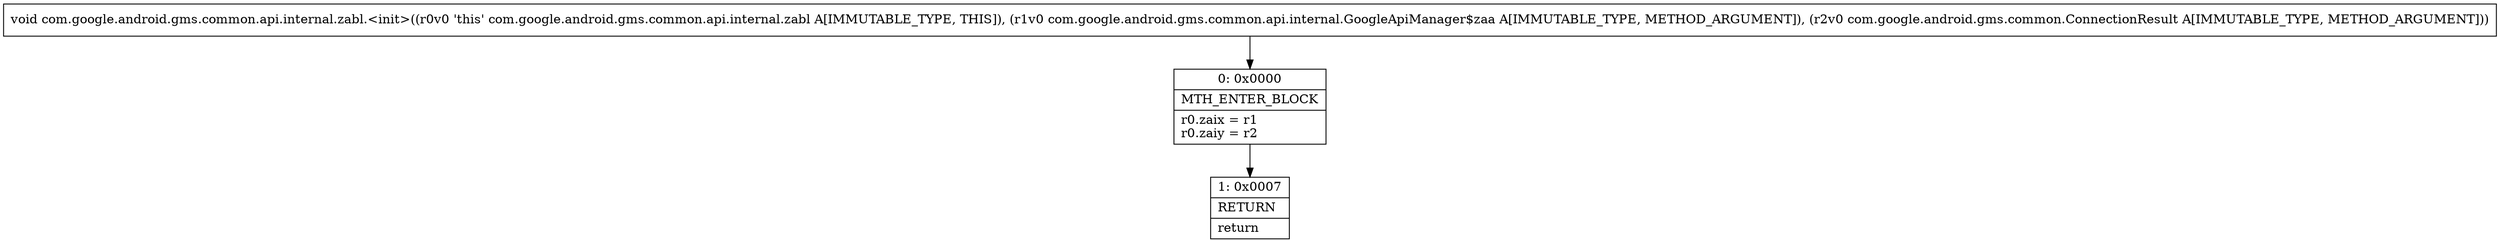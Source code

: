 digraph "CFG forcom.google.android.gms.common.api.internal.zabl.\<init\>(Lcom\/google\/android\/gms\/common\/api\/internal\/GoogleApiManager$zaa;Lcom\/google\/android\/gms\/common\/ConnectionResult;)V" {
Node_0 [shape=record,label="{0\:\ 0x0000|MTH_ENTER_BLOCK\l|r0.zaix = r1\lr0.zaiy = r2\l}"];
Node_1 [shape=record,label="{1\:\ 0x0007|RETURN\l|return\l}"];
MethodNode[shape=record,label="{void com.google.android.gms.common.api.internal.zabl.\<init\>((r0v0 'this' com.google.android.gms.common.api.internal.zabl A[IMMUTABLE_TYPE, THIS]), (r1v0 com.google.android.gms.common.api.internal.GoogleApiManager$zaa A[IMMUTABLE_TYPE, METHOD_ARGUMENT]), (r2v0 com.google.android.gms.common.ConnectionResult A[IMMUTABLE_TYPE, METHOD_ARGUMENT])) }"];
MethodNode -> Node_0;
Node_0 -> Node_1;
}

